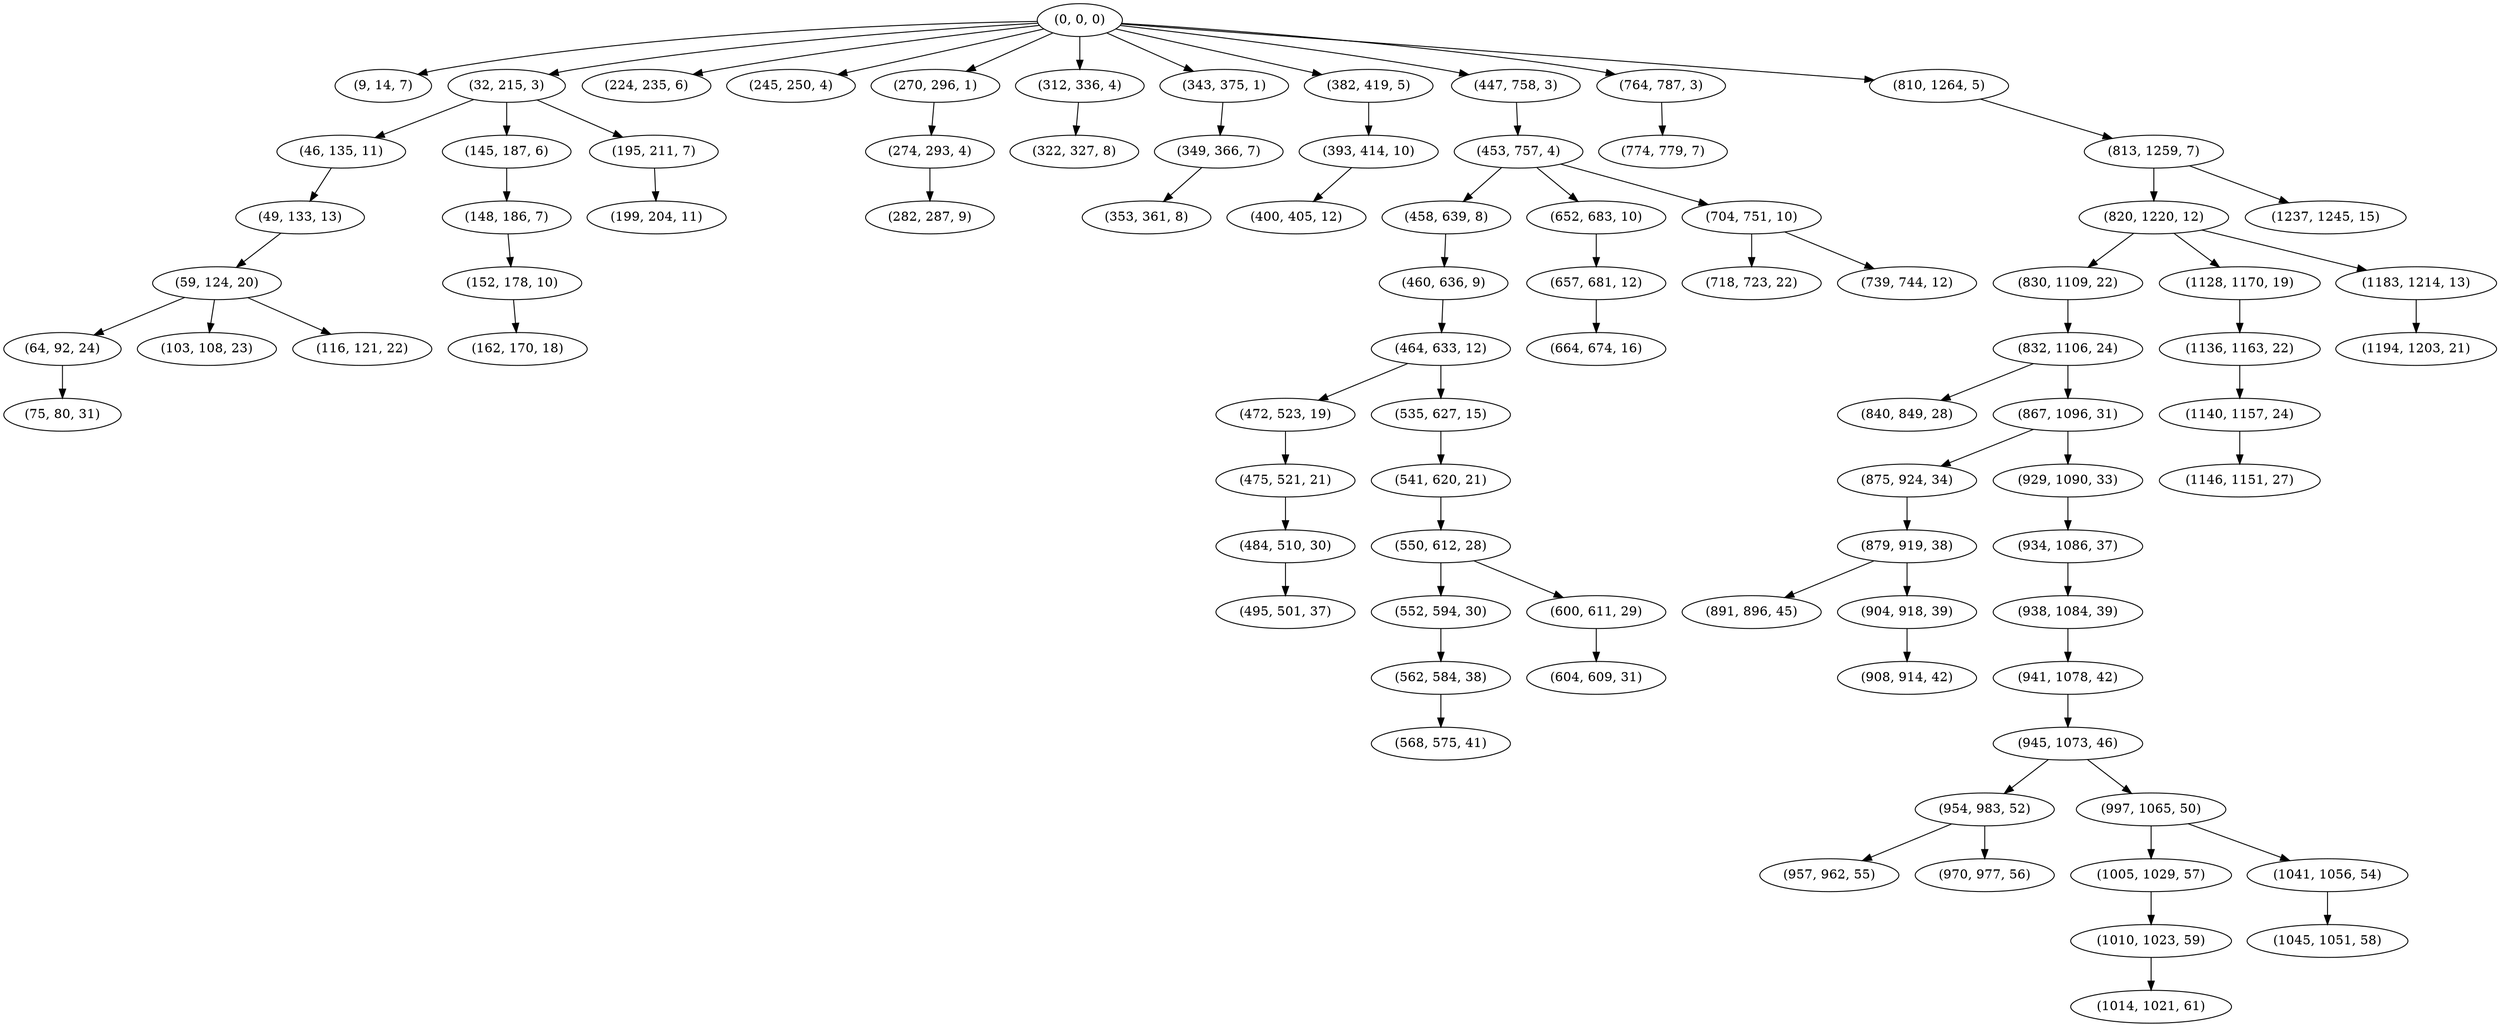 digraph tree {
    "(0, 0, 0)";
    "(9, 14, 7)";
    "(32, 215, 3)";
    "(46, 135, 11)";
    "(49, 133, 13)";
    "(59, 124, 20)";
    "(64, 92, 24)";
    "(75, 80, 31)";
    "(103, 108, 23)";
    "(116, 121, 22)";
    "(145, 187, 6)";
    "(148, 186, 7)";
    "(152, 178, 10)";
    "(162, 170, 18)";
    "(195, 211, 7)";
    "(199, 204, 11)";
    "(224, 235, 6)";
    "(245, 250, 4)";
    "(270, 296, 1)";
    "(274, 293, 4)";
    "(282, 287, 9)";
    "(312, 336, 4)";
    "(322, 327, 8)";
    "(343, 375, 1)";
    "(349, 366, 7)";
    "(353, 361, 8)";
    "(382, 419, 5)";
    "(393, 414, 10)";
    "(400, 405, 12)";
    "(447, 758, 3)";
    "(453, 757, 4)";
    "(458, 639, 8)";
    "(460, 636, 9)";
    "(464, 633, 12)";
    "(472, 523, 19)";
    "(475, 521, 21)";
    "(484, 510, 30)";
    "(495, 501, 37)";
    "(535, 627, 15)";
    "(541, 620, 21)";
    "(550, 612, 28)";
    "(552, 594, 30)";
    "(562, 584, 38)";
    "(568, 575, 41)";
    "(600, 611, 29)";
    "(604, 609, 31)";
    "(652, 683, 10)";
    "(657, 681, 12)";
    "(664, 674, 16)";
    "(704, 751, 10)";
    "(718, 723, 22)";
    "(739, 744, 12)";
    "(764, 787, 3)";
    "(774, 779, 7)";
    "(810, 1264, 5)";
    "(813, 1259, 7)";
    "(820, 1220, 12)";
    "(830, 1109, 22)";
    "(832, 1106, 24)";
    "(840, 849, 28)";
    "(867, 1096, 31)";
    "(875, 924, 34)";
    "(879, 919, 38)";
    "(891, 896, 45)";
    "(904, 918, 39)";
    "(908, 914, 42)";
    "(929, 1090, 33)";
    "(934, 1086, 37)";
    "(938, 1084, 39)";
    "(941, 1078, 42)";
    "(945, 1073, 46)";
    "(954, 983, 52)";
    "(957, 962, 55)";
    "(970, 977, 56)";
    "(997, 1065, 50)";
    "(1005, 1029, 57)";
    "(1010, 1023, 59)";
    "(1014, 1021, 61)";
    "(1041, 1056, 54)";
    "(1045, 1051, 58)";
    "(1128, 1170, 19)";
    "(1136, 1163, 22)";
    "(1140, 1157, 24)";
    "(1146, 1151, 27)";
    "(1183, 1214, 13)";
    "(1194, 1203, 21)";
    "(1237, 1245, 15)";
    "(0, 0, 0)" -> "(9, 14, 7)";
    "(0, 0, 0)" -> "(32, 215, 3)";
    "(0, 0, 0)" -> "(224, 235, 6)";
    "(0, 0, 0)" -> "(245, 250, 4)";
    "(0, 0, 0)" -> "(270, 296, 1)";
    "(0, 0, 0)" -> "(312, 336, 4)";
    "(0, 0, 0)" -> "(343, 375, 1)";
    "(0, 0, 0)" -> "(382, 419, 5)";
    "(0, 0, 0)" -> "(447, 758, 3)";
    "(0, 0, 0)" -> "(764, 787, 3)";
    "(0, 0, 0)" -> "(810, 1264, 5)";
    "(32, 215, 3)" -> "(46, 135, 11)";
    "(32, 215, 3)" -> "(145, 187, 6)";
    "(32, 215, 3)" -> "(195, 211, 7)";
    "(46, 135, 11)" -> "(49, 133, 13)";
    "(49, 133, 13)" -> "(59, 124, 20)";
    "(59, 124, 20)" -> "(64, 92, 24)";
    "(59, 124, 20)" -> "(103, 108, 23)";
    "(59, 124, 20)" -> "(116, 121, 22)";
    "(64, 92, 24)" -> "(75, 80, 31)";
    "(145, 187, 6)" -> "(148, 186, 7)";
    "(148, 186, 7)" -> "(152, 178, 10)";
    "(152, 178, 10)" -> "(162, 170, 18)";
    "(195, 211, 7)" -> "(199, 204, 11)";
    "(270, 296, 1)" -> "(274, 293, 4)";
    "(274, 293, 4)" -> "(282, 287, 9)";
    "(312, 336, 4)" -> "(322, 327, 8)";
    "(343, 375, 1)" -> "(349, 366, 7)";
    "(349, 366, 7)" -> "(353, 361, 8)";
    "(382, 419, 5)" -> "(393, 414, 10)";
    "(393, 414, 10)" -> "(400, 405, 12)";
    "(447, 758, 3)" -> "(453, 757, 4)";
    "(453, 757, 4)" -> "(458, 639, 8)";
    "(453, 757, 4)" -> "(652, 683, 10)";
    "(453, 757, 4)" -> "(704, 751, 10)";
    "(458, 639, 8)" -> "(460, 636, 9)";
    "(460, 636, 9)" -> "(464, 633, 12)";
    "(464, 633, 12)" -> "(472, 523, 19)";
    "(464, 633, 12)" -> "(535, 627, 15)";
    "(472, 523, 19)" -> "(475, 521, 21)";
    "(475, 521, 21)" -> "(484, 510, 30)";
    "(484, 510, 30)" -> "(495, 501, 37)";
    "(535, 627, 15)" -> "(541, 620, 21)";
    "(541, 620, 21)" -> "(550, 612, 28)";
    "(550, 612, 28)" -> "(552, 594, 30)";
    "(550, 612, 28)" -> "(600, 611, 29)";
    "(552, 594, 30)" -> "(562, 584, 38)";
    "(562, 584, 38)" -> "(568, 575, 41)";
    "(600, 611, 29)" -> "(604, 609, 31)";
    "(652, 683, 10)" -> "(657, 681, 12)";
    "(657, 681, 12)" -> "(664, 674, 16)";
    "(704, 751, 10)" -> "(718, 723, 22)";
    "(704, 751, 10)" -> "(739, 744, 12)";
    "(764, 787, 3)" -> "(774, 779, 7)";
    "(810, 1264, 5)" -> "(813, 1259, 7)";
    "(813, 1259, 7)" -> "(820, 1220, 12)";
    "(813, 1259, 7)" -> "(1237, 1245, 15)";
    "(820, 1220, 12)" -> "(830, 1109, 22)";
    "(820, 1220, 12)" -> "(1128, 1170, 19)";
    "(820, 1220, 12)" -> "(1183, 1214, 13)";
    "(830, 1109, 22)" -> "(832, 1106, 24)";
    "(832, 1106, 24)" -> "(840, 849, 28)";
    "(832, 1106, 24)" -> "(867, 1096, 31)";
    "(867, 1096, 31)" -> "(875, 924, 34)";
    "(867, 1096, 31)" -> "(929, 1090, 33)";
    "(875, 924, 34)" -> "(879, 919, 38)";
    "(879, 919, 38)" -> "(891, 896, 45)";
    "(879, 919, 38)" -> "(904, 918, 39)";
    "(904, 918, 39)" -> "(908, 914, 42)";
    "(929, 1090, 33)" -> "(934, 1086, 37)";
    "(934, 1086, 37)" -> "(938, 1084, 39)";
    "(938, 1084, 39)" -> "(941, 1078, 42)";
    "(941, 1078, 42)" -> "(945, 1073, 46)";
    "(945, 1073, 46)" -> "(954, 983, 52)";
    "(945, 1073, 46)" -> "(997, 1065, 50)";
    "(954, 983, 52)" -> "(957, 962, 55)";
    "(954, 983, 52)" -> "(970, 977, 56)";
    "(997, 1065, 50)" -> "(1005, 1029, 57)";
    "(997, 1065, 50)" -> "(1041, 1056, 54)";
    "(1005, 1029, 57)" -> "(1010, 1023, 59)";
    "(1010, 1023, 59)" -> "(1014, 1021, 61)";
    "(1041, 1056, 54)" -> "(1045, 1051, 58)";
    "(1128, 1170, 19)" -> "(1136, 1163, 22)";
    "(1136, 1163, 22)" -> "(1140, 1157, 24)";
    "(1140, 1157, 24)" -> "(1146, 1151, 27)";
    "(1183, 1214, 13)" -> "(1194, 1203, 21)";
}
